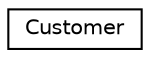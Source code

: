 digraph "Graphical Class Hierarchy"
{
  edge [fontname="Helvetica",fontsize="10",labelfontname="Helvetica",labelfontsize="10"];
  node [fontname="Helvetica",fontsize="10",shape=record];
  rankdir="LR";
  Node1 [label="Customer",height=0.2,width=0.4,color="black", fillcolor="white", style="filled",URL="$classCustomer.html",tooltip="Customer class. "];
}
